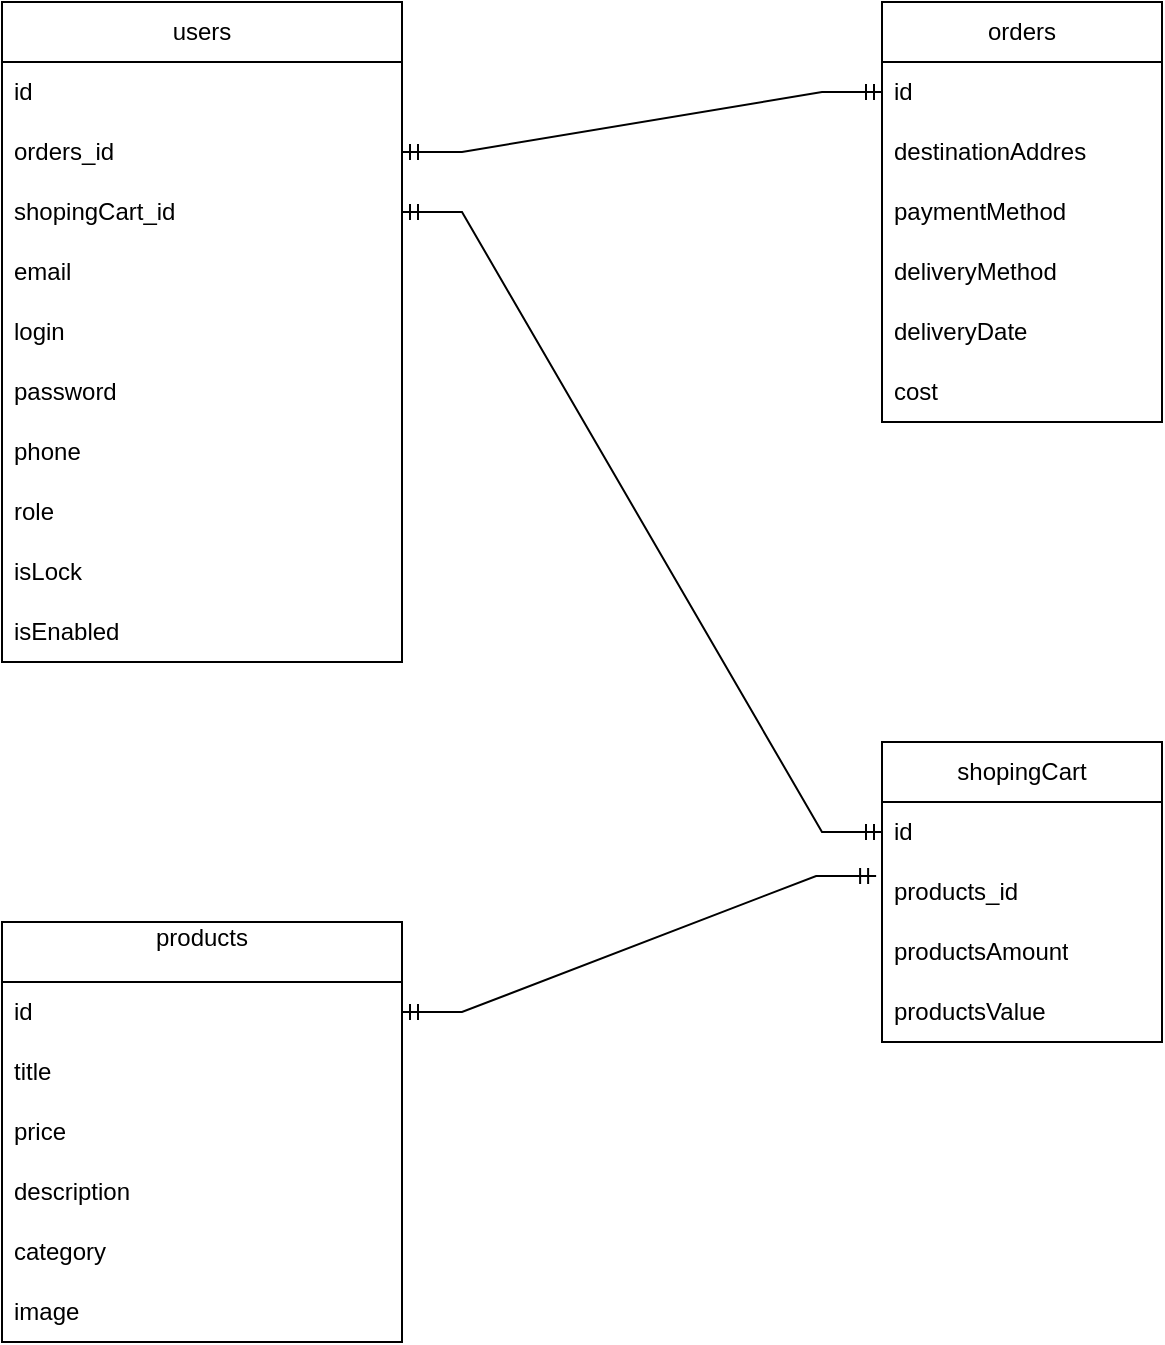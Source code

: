 <mxfile version="24.0.2" type="device">
  <diagram name="Strona-1" id="_BonwRPjBQvvFjswy2hz">
    <mxGraphModel dx="1626" dy="793" grid="1" gridSize="10" guides="1" tooltips="1" connect="1" arrows="1" fold="1" page="1" pageScale="1" pageWidth="827" pageHeight="1169" math="0" shadow="0">
      <root>
        <mxCell id="0" />
        <mxCell id="1" parent="0" />
        <object label="users" id="k8nEdGT8yya7R8tcMJI9-2">
          <mxCell style="swimlane;fontStyle=0;childLayout=stackLayout;horizontal=1;startSize=30;horizontalStack=0;resizeParent=1;resizeParentMax=0;resizeLast=0;collapsible=1;marginBottom=0;whiteSpace=wrap;html=1;" vertex="1" parent="1">
            <mxGeometry x="110" y="30" width="200" height="330" as="geometry">
              <mxRectangle x="40" y="90" width="70" height="30" as="alternateBounds" />
            </mxGeometry>
          </mxCell>
        </object>
        <mxCell id="k8nEdGT8yya7R8tcMJI9-3" value="id" style="text;strokeColor=none;fillColor=none;align=left;verticalAlign=middle;spacingLeft=4;spacingRight=4;overflow=hidden;points=[[0,0.5],[1,0.5]];portConstraint=eastwest;rotatable=0;whiteSpace=wrap;html=1;" vertex="1" parent="k8nEdGT8yya7R8tcMJI9-2">
          <mxGeometry y="30" width="200" height="30" as="geometry" />
        </mxCell>
        <mxCell id="k8nEdGT8yya7R8tcMJI9-64" value="orders_id" style="text;strokeColor=none;fillColor=none;align=left;verticalAlign=middle;spacingLeft=4;spacingRight=4;overflow=hidden;points=[[0,0.5],[1,0.5]];portConstraint=eastwest;rotatable=0;whiteSpace=wrap;html=1;" vertex="1" parent="k8nEdGT8yya7R8tcMJI9-2">
          <mxGeometry y="60" width="200" height="30" as="geometry" />
        </mxCell>
        <mxCell id="k8nEdGT8yya7R8tcMJI9-40" value="shopingCart_id" style="text;strokeColor=none;fillColor=none;align=left;verticalAlign=middle;spacingLeft=4;spacingRight=4;overflow=hidden;points=[[0,0.5],[1,0.5]];portConstraint=eastwest;rotatable=0;whiteSpace=wrap;html=1;" vertex="1" parent="k8nEdGT8yya7R8tcMJI9-2">
          <mxGeometry y="90" width="200" height="30" as="geometry" />
        </mxCell>
        <mxCell id="k8nEdGT8yya7R8tcMJI9-4" value="email" style="text;strokeColor=none;fillColor=none;align=left;verticalAlign=middle;spacingLeft=4;spacingRight=4;overflow=hidden;points=[[0,0.5],[1,0.5]];portConstraint=eastwest;rotatable=0;whiteSpace=wrap;html=1;" vertex="1" parent="k8nEdGT8yya7R8tcMJI9-2">
          <mxGeometry y="120" width="200" height="30" as="geometry" />
        </mxCell>
        <mxCell id="k8nEdGT8yya7R8tcMJI9-5" value="login" style="text;strokeColor=none;fillColor=none;align=left;verticalAlign=middle;spacingLeft=4;spacingRight=4;overflow=hidden;points=[[0,0.5],[1,0.5]];portConstraint=eastwest;rotatable=0;whiteSpace=wrap;html=1;" vertex="1" parent="k8nEdGT8yya7R8tcMJI9-2">
          <mxGeometry y="150" width="200" height="30" as="geometry" />
        </mxCell>
        <mxCell id="k8nEdGT8yya7R8tcMJI9-23" value="password" style="text;strokeColor=none;fillColor=none;align=left;verticalAlign=middle;spacingLeft=4;spacingRight=4;overflow=hidden;points=[[0,0.5],[1,0.5]];portConstraint=eastwest;rotatable=0;whiteSpace=wrap;html=1;" vertex="1" parent="k8nEdGT8yya7R8tcMJI9-2">
          <mxGeometry y="180" width="200" height="30" as="geometry" />
        </mxCell>
        <mxCell id="k8nEdGT8yya7R8tcMJI9-31" value="phone" style="text;strokeColor=none;fillColor=none;align=left;verticalAlign=middle;spacingLeft=4;spacingRight=4;overflow=hidden;points=[[0,0.5],[1,0.5]];portConstraint=eastwest;rotatable=0;whiteSpace=wrap;html=1;" vertex="1" parent="k8nEdGT8yya7R8tcMJI9-2">
          <mxGeometry y="210" width="200" height="30" as="geometry" />
        </mxCell>
        <mxCell id="k8nEdGT8yya7R8tcMJI9-33" value="role" style="text;strokeColor=none;fillColor=none;align=left;verticalAlign=middle;spacingLeft=4;spacingRight=4;overflow=hidden;points=[[0,0.5],[1,0.5]];portConstraint=eastwest;rotatable=0;whiteSpace=wrap;html=1;" vertex="1" parent="k8nEdGT8yya7R8tcMJI9-2">
          <mxGeometry y="240" width="200" height="30" as="geometry" />
        </mxCell>
        <mxCell id="k8nEdGT8yya7R8tcMJI9-34" value="isLock" style="text;strokeColor=none;fillColor=none;align=left;verticalAlign=middle;spacingLeft=4;spacingRight=4;overflow=hidden;points=[[0,0.5],[1,0.5]];portConstraint=eastwest;rotatable=0;whiteSpace=wrap;html=1;" vertex="1" parent="k8nEdGT8yya7R8tcMJI9-2">
          <mxGeometry y="270" width="200" height="30" as="geometry" />
        </mxCell>
        <mxCell id="k8nEdGT8yya7R8tcMJI9-35" value="isEnabled" style="text;strokeColor=none;fillColor=none;align=left;verticalAlign=middle;spacingLeft=4;spacingRight=4;overflow=hidden;points=[[0,0.5],[1,0.5]];portConstraint=eastwest;rotatable=0;whiteSpace=wrap;html=1;" vertex="1" parent="k8nEdGT8yya7R8tcMJI9-2">
          <mxGeometry y="300" width="200" height="30" as="geometry" />
        </mxCell>
        <mxCell id="k8nEdGT8yya7R8tcMJI9-24" value="products&lt;div&gt;&lt;br&gt;&lt;/div&gt;" style="swimlane;fontStyle=0;childLayout=stackLayout;horizontal=1;startSize=30;horizontalStack=0;resizeParent=1;resizeParentMax=0;resizeLast=0;collapsible=1;marginBottom=0;whiteSpace=wrap;html=1;" vertex="1" parent="1">
          <mxGeometry x="110" y="490" width="200" height="210" as="geometry" />
        </mxCell>
        <mxCell id="k8nEdGT8yya7R8tcMJI9-25" value="id" style="text;strokeColor=none;fillColor=none;align=left;verticalAlign=middle;spacingLeft=4;spacingRight=4;overflow=hidden;points=[[0,0.5],[1,0.5]];portConstraint=eastwest;rotatable=0;whiteSpace=wrap;html=1;" vertex="1" parent="k8nEdGT8yya7R8tcMJI9-24">
          <mxGeometry y="30" width="200" height="30" as="geometry" />
        </mxCell>
        <mxCell id="k8nEdGT8yya7R8tcMJI9-26" value="title" style="text;strokeColor=none;fillColor=none;align=left;verticalAlign=middle;spacingLeft=4;spacingRight=4;overflow=hidden;points=[[0,0.5],[1,0.5]];portConstraint=eastwest;rotatable=0;whiteSpace=wrap;html=1;" vertex="1" parent="k8nEdGT8yya7R8tcMJI9-24">
          <mxGeometry y="60" width="200" height="30" as="geometry" />
        </mxCell>
        <mxCell id="k8nEdGT8yya7R8tcMJI9-27" value="price&lt;span style=&quot;color: rgba(0, 0, 0, 0); font-family: monospace; font-size: 0px; text-wrap: nowrap;&quot;&gt;%3CmxGraphModel%3E%3Croot%3E%3CmxCell%20id%3D%220%22%2F%3E%3CmxCell%20id%3D%221%22%20parent%3D%220%22%2F%3E%3CmxCell%20id%3D%222%22%20value%3D%22email%22%20style%3D%22text%3BstrokeColor%3Dnone%3BfillColor%3Dnone%3Balign%3Dleft%3BverticalAlign%3Dmiddle%3BspacingLeft%3D4%3BspacingRight%3D4%3Boverflow%3Dhidden%3Bpoints%3D%5B%5B0%2C0.5%5D%2C%5B1%2C0.5%5D%5D%3BportConstraint%3Deastwest%3Brotatable%3D0%3BwhiteSpace%3Dwrap%3Bhtml%3D1%3B%22%20vertex%3D%221%22%20parent%3D%221%22%3E%3CmxGeometry%20x%3D%2240%22%20y%3D%22150%22%20width%3D%22200%22%20height%3D%2230%22%20as%3D%22geometry%22%2F%3E%3C%2FmxCell%3E%3C%2Froot%3E%3C%2FmxGraphModel%3E&lt;/span&gt;" style="text;strokeColor=none;fillColor=none;align=left;verticalAlign=middle;spacingLeft=4;spacingRight=4;overflow=hidden;points=[[0,0.5],[1,0.5]];portConstraint=eastwest;rotatable=0;whiteSpace=wrap;html=1;" vertex="1" parent="k8nEdGT8yya7R8tcMJI9-24">
          <mxGeometry y="90" width="200" height="30" as="geometry" />
        </mxCell>
        <mxCell id="k8nEdGT8yya7R8tcMJI9-28" value="description" style="text;strokeColor=none;fillColor=none;align=left;verticalAlign=middle;spacingLeft=4;spacingRight=4;overflow=hidden;points=[[0,0.5],[1,0.5]];portConstraint=eastwest;rotatable=0;whiteSpace=wrap;html=1;" vertex="1" parent="k8nEdGT8yya7R8tcMJI9-24">
          <mxGeometry y="120" width="200" height="30" as="geometry" />
        </mxCell>
        <mxCell id="k8nEdGT8yya7R8tcMJI9-29" value="category" style="text;strokeColor=none;fillColor=none;align=left;verticalAlign=middle;spacingLeft=4;spacingRight=4;overflow=hidden;points=[[0,0.5],[1,0.5]];portConstraint=eastwest;rotatable=0;whiteSpace=wrap;html=1;" vertex="1" parent="k8nEdGT8yya7R8tcMJI9-24">
          <mxGeometry y="150" width="200" height="30" as="geometry" />
        </mxCell>
        <mxCell id="k8nEdGT8yya7R8tcMJI9-30" value="image" style="text;strokeColor=none;fillColor=none;align=left;verticalAlign=middle;spacingLeft=4;spacingRight=4;overflow=hidden;points=[[0,0.5],[1,0.5]];portConstraint=eastwest;rotatable=0;whiteSpace=wrap;html=1;" vertex="1" parent="k8nEdGT8yya7R8tcMJI9-24">
          <mxGeometry y="180" width="200" height="30" as="geometry" />
        </mxCell>
        <mxCell id="k8nEdGT8yya7R8tcMJI9-36" value="shopingCart" style="swimlane;fontStyle=0;childLayout=stackLayout;horizontal=1;startSize=30;horizontalStack=0;resizeParent=1;resizeParentMax=0;resizeLast=0;collapsible=1;marginBottom=0;whiteSpace=wrap;html=1;" vertex="1" parent="1">
          <mxGeometry x="550" y="400" width="140" height="150" as="geometry" />
        </mxCell>
        <mxCell id="k8nEdGT8yya7R8tcMJI9-37" value="id" style="text;strokeColor=none;fillColor=none;align=left;verticalAlign=middle;spacingLeft=4;spacingRight=4;overflow=hidden;points=[[0,0.5],[1,0.5]];portConstraint=eastwest;rotatable=0;whiteSpace=wrap;html=1;" vertex="1" parent="k8nEdGT8yya7R8tcMJI9-36">
          <mxGeometry y="30" width="140" height="30" as="geometry" />
        </mxCell>
        <mxCell id="k8nEdGT8yya7R8tcMJI9-38" value="products_id" style="text;strokeColor=none;fillColor=none;align=left;verticalAlign=middle;spacingLeft=4;spacingRight=4;overflow=hidden;points=[[0,0.5],[1,0.5]];portConstraint=eastwest;rotatable=0;whiteSpace=wrap;html=1;" vertex="1" parent="k8nEdGT8yya7R8tcMJI9-36">
          <mxGeometry y="60" width="140" height="30" as="geometry" />
        </mxCell>
        <mxCell id="k8nEdGT8yya7R8tcMJI9-39" value="productsAmount" style="text;strokeColor=none;fillColor=none;align=left;verticalAlign=middle;spacingLeft=4;spacingRight=4;overflow=hidden;points=[[0,0.5],[1,0.5]];portConstraint=eastwest;rotatable=0;whiteSpace=wrap;html=1;" vertex="1" parent="k8nEdGT8yya7R8tcMJI9-36">
          <mxGeometry y="90" width="140" height="30" as="geometry" />
        </mxCell>
        <mxCell id="k8nEdGT8yya7R8tcMJI9-47" value="productsValue" style="text;strokeColor=none;fillColor=none;align=left;verticalAlign=middle;spacingLeft=4;spacingRight=4;overflow=hidden;points=[[0,0.5],[1,0.5]];portConstraint=eastwest;rotatable=0;whiteSpace=wrap;html=1;" vertex="1" parent="k8nEdGT8yya7R8tcMJI9-36">
          <mxGeometry y="120" width="140" height="30" as="geometry" />
        </mxCell>
        <mxCell id="k8nEdGT8yya7R8tcMJI9-44" value="" style="edgeStyle=entityRelationEdgeStyle;fontSize=12;html=1;endArrow=ERmandOne;startArrow=ERmandOne;rounded=0;entryX=0;entryY=0.5;entryDx=0;entryDy=0;" edge="1" parent="1" source="k8nEdGT8yya7R8tcMJI9-40" target="k8nEdGT8yya7R8tcMJI9-37">
          <mxGeometry width="100" height="100" relative="1" as="geometry">
            <mxPoint x="370" y="380" as="sourcePoint" />
            <mxPoint x="470" y="280" as="targetPoint" />
          </mxGeometry>
        </mxCell>
        <mxCell id="k8nEdGT8yya7R8tcMJI9-46" value="" style="edgeStyle=entityRelationEdgeStyle;fontSize=12;html=1;endArrow=ERmandOne;startArrow=ERmandOne;rounded=0;entryX=-0.021;entryY=0.233;entryDx=0;entryDy=0;entryPerimeter=0;exitX=1;exitY=0.5;exitDx=0;exitDy=0;" edge="1" parent="1" source="k8nEdGT8yya7R8tcMJI9-25" target="k8nEdGT8yya7R8tcMJI9-38">
          <mxGeometry width="100" height="100" relative="1" as="geometry">
            <mxPoint x="370" y="380" as="sourcePoint" />
            <mxPoint x="470" y="280" as="targetPoint" />
          </mxGeometry>
        </mxCell>
        <mxCell id="k8nEdGT8yya7R8tcMJI9-58" value="orders" style="swimlane;fontStyle=0;childLayout=stackLayout;horizontal=1;startSize=30;horizontalStack=0;resizeParent=1;resizeParentMax=0;resizeLast=0;collapsible=1;marginBottom=0;whiteSpace=wrap;html=1;" vertex="1" parent="1">
          <mxGeometry x="550" y="30" width="140" height="210" as="geometry" />
        </mxCell>
        <mxCell id="k8nEdGT8yya7R8tcMJI9-59" value="id" style="text;strokeColor=none;fillColor=none;align=left;verticalAlign=middle;spacingLeft=4;spacingRight=4;overflow=hidden;points=[[0,0.5],[1,0.5]];portConstraint=eastwest;rotatable=0;whiteSpace=wrap;html=1;" vertex="1" parent="k8nEdGT8yya7R8tcMJI9-58">
          <mxGeometry y="30" width="140" height="30" as="geometry" />
        </mxCell>
        <mxCell id="k8nEdGT8yya7R8tcMJI9-61" value="destinationAddres" style="text;strokeColor=none;fillColor=none;align=left;verticalAlign=middle;spacingLeft=4;spacingRight=4;overflow=hidden;points=[[0,0.5],[1,0.5]];portConstraint=eastwest;rotatable=0;whiteSpace=wrap;html=1;" vertex="1" parent="k8nEdGT8yya7R8tcMJI9-58">
          <mxGeometry y="60" width="140" height="30" as="geometry" />
        </mxCell>
        <mxCell id="k8nEdGT8yya7R8tcMJI9-66" value="paymentMethod" style="text;strokeColor=none;fillColor=none;align=left;verticalAlign=middle;spacingLeft=4;spacingRight=4;overflow=hidden;points=[[0,0.5],[1,0.5]];portConstraint=eastwest;rotatable=0;whiteSpace=wrap;html=1;" vertex="1" parent="k8nEdGT8yya7R8tcMJI9-58">
          <mxGeometry y="90" width="140" height="30" as="geometry" />
        </mxCell>
        <mxCell id="k8nEdGT8yya7R8tcMJI9-67" value="deliveryMethod" style="text;strokeColor=none;fillColor=none;align=left;verticalAlign=middle;spacingLeft=4;spacingRight=4;overflow=hidden;points=[[0,0.5],[1,0.5]];portConstraint=eastwest;rotatable=0;whiteSpace=wrap;html=1;" vertex="1" parent="k8nEdGT8yya7R8tcMJI9-58">
          <mxGeometry y="120" width="140" height="30" as="geometry" />
        </mxCell>
        <mxCell id="k8nEdGT8yya7R8tcMJI9-69" value="deliveryDate" style="text;strokeColor=none;fillColor=none;align=left;verticalAlign=middle;spacingLeft=4;spacingRight=4;overflow=hidden;points=[[0,0.5],[1,0.5]];portConstraint=eastwest;rotatable=0;whiteSpace=wrap;html=1;" vertex="1" parent="k8nEdGT8yya7R8tcMJI9-58">
          <mxGeometry y="150" width="140" height="30" as="geometry" />
        </mxCell>
        <mxCell id="k8nEdGT8yya7R8tcMJI9-68" value="cost" style="text;strokeColor=none;fillColor=none;align=left;verticalAlign=middle;spacingLeft=4;spacingRight=4;overflow=hidden;points=[[0,0.5],[1,0.5]];portConstraint=eastwest;rotatable=0;whiteSpace=wrap;html=1;" vertex="1" parent="k8nEdGT8yya7R8tcMJI9-58">
          <mxGeometry y="180" width="140" height="30" as="geometry" />
        </mxCell>
        <mxCell id="k8nEdGT8yya7R8tcMJI9-65" value="" style="edgeStyle=entityRelationEdgeStyle;fontSize=12;html=1;endArrow=ERmandOne;startArrow=ERmandOne;rounded=0;" edge="1" parent="1" source="k8nEdGT8yya7R8tcMJI9-64" target="k8nEdGT8yya7R8tcMJI9-59">
          <mxGeometry width="100" height="100" relative="1" as="geometry">
            <mxPoint x="365" y="495" as="sourcePoint" />
            <mxPoint x="567" y="347" as="targetPoint" />
          </mxGeometry>
        </mxCell>
      </root>
    </mxGraphModel>
  </diagram>
</mxfile>
